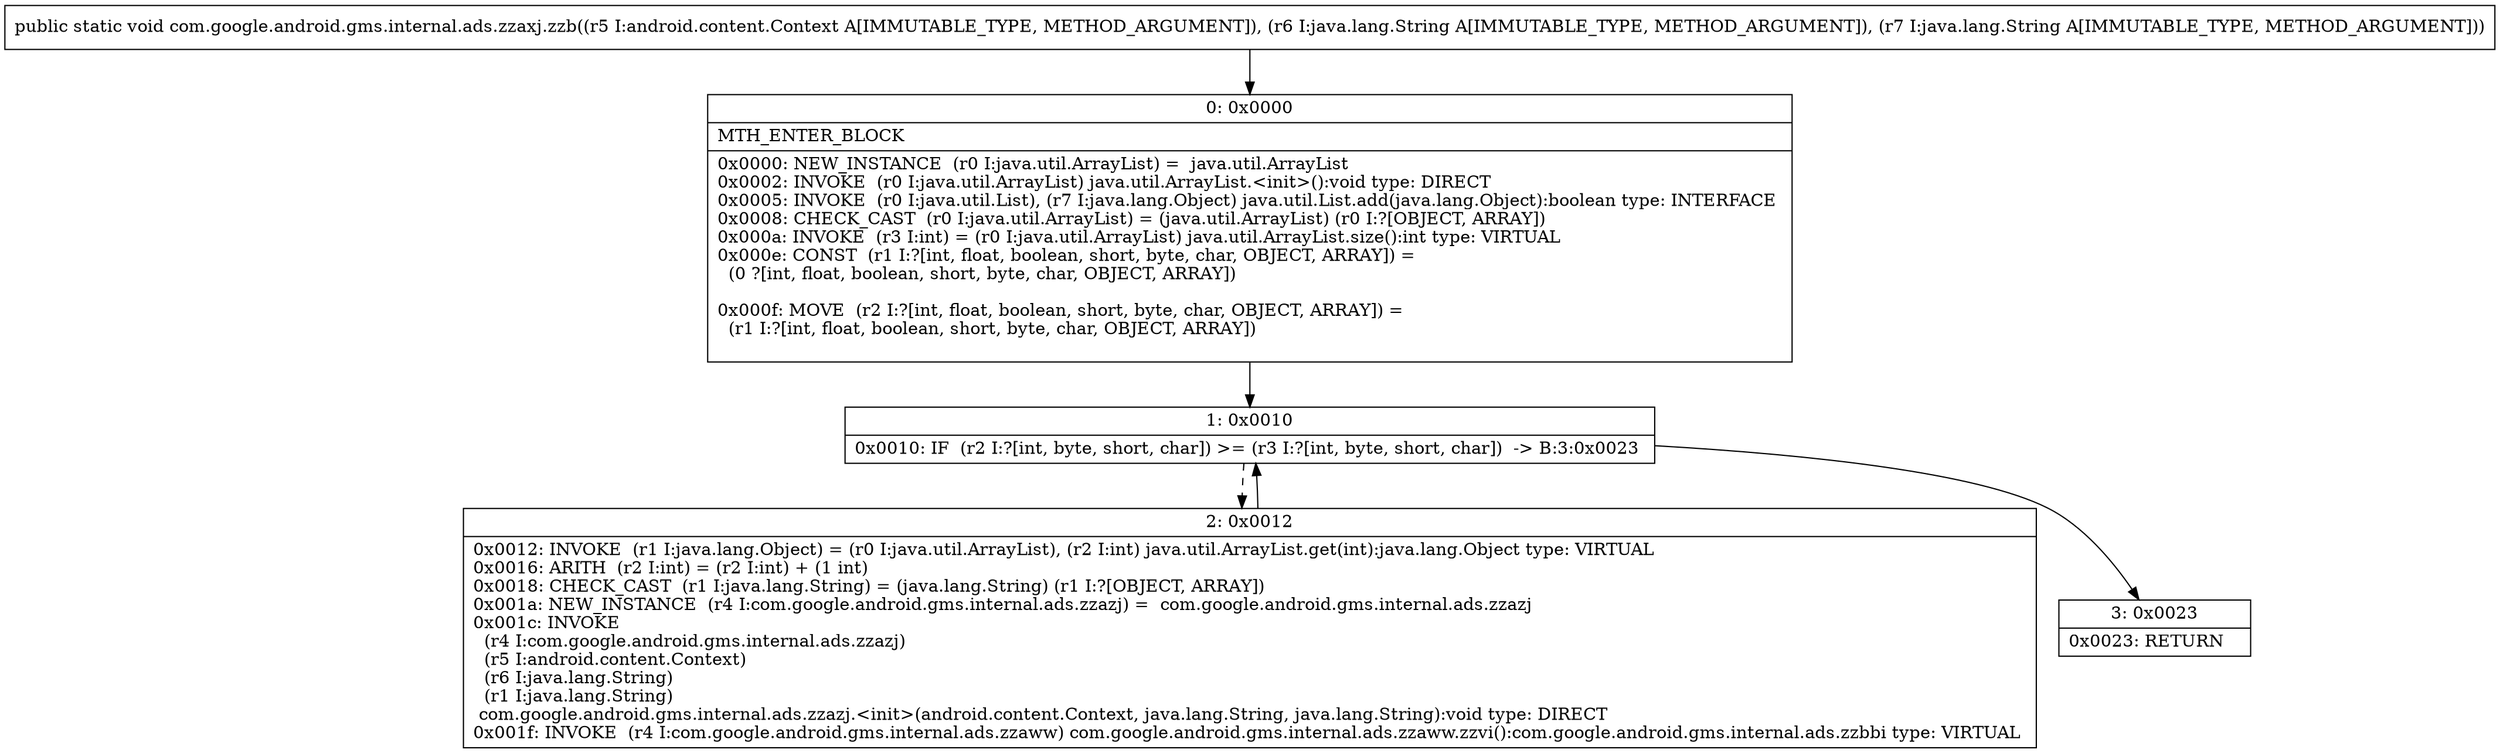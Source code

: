 digraph "CFG forcom.google.android.gms.internal.ads.zzaxj.zzb(Landroid\/content\/Context;Ljava\/lang\/String;Ljava\/lang\/String;)V" {
Node_0 [shape=record,label="{0\:\ 0x0000|MTH_ENTER_BLOCK\l|0x0000: NEW_INSTANCE  (r0 I:java.util.ArrayList) =  java.util.ArrayList \l0x0002: INVOKE  (r0 I:java.util.ArrayList) java.util.ArrayList.\<init\>():void type: DIRECT \l0x0005: INVOKE  (r0 I:java.util.List), (r7 I:java.lang.Object) java.util.List.add(java.lang.Object):boolean type: INTERFACE \l0x0008: CHECK_CAST  (r0 I:java.util.ArrayList) = (java.util.ArrayList) (r0 I:?[OBJECT, ARRAY]) \l0x000a: INVOKE  (r3 I:int) = (r0 I:java.util.ArrayList) java.util.ArrayList.size():int type: VIRTUAL \l0x000e: CONST  (r1 I:?[int, float, boolean, short, byte, char, OBJECT, ARRAY]) = \l  (0 ?[int, float, boolean, short, byte, char, OBJECT, ARRAY])\l \l0x000f: MOVE  (r2 I:?[int, float, boolean, short, byte, char, OBJECT, ARRAY]) = \l  (r1 I:?[int, float, boolean, short, byte, char, OBJECT, ARRAY])\l \l}"];
Node_1 [shape=record,label="{1\:\ 0x0010|0x0010: IF  (r2 I:?[int, byte, short, char]) \>= (r3 I:?[int, byte, short, char])  \-\> B:3:0x0023 \l}"];
Node_2 [shape=record,label="{2\:\ 0x0012|0x0012: INVOKE  (r1 I:java.lang.Object) = (r0 I:java.util.ArrayList), (r2 I:int) java.util.ArrayList.get(int):java.lang.Object type: VIRTUAL \l0x0016: ARITH  (r2 I:int) = (r2 I:int) + (1 int) \l0x0018: CHECK_CAST  (r1 I:java.lang.String) = (java.lang.String) (r1 I:?[OBJECT, ARRAY]) \l0x001a: NEW_INSTANCE  (r4 I:com.google.android.gms.internal.ads.zzazj) =  com.google.android.gms.internal.ads.zzazj \l0x001c: INVOKE  \l  (r4 I:com.google.android.gms.internal.ads.zzazj)\l  (r5 I:android.content.Context)\l  (r6 I:java.lang.String)\l  (r1 I:java.lang.String)\l com.google.android.gms.internal.ads.zzazj.\<init\>(android.content.Context, java.lang.String, java.lang.String):void type: DIRECT \l0x001f: INVOKE  (r4 I:com.google.android.gms.internal.ads.zzaww) com.google.android.gms.internal.ads.zzaww.zzvi():com.google.android.gms.internal.ads.zzbbi type: VIRTUAL \l}"];
Node_3 [shape=record,label="{3\:\ 0x0023|0x0023: RETURN   \l}"];
MethodNode[shape=record,label="{public static void com.google.android.gms.internal.ads.zzaxj.zzb((r5 I:android.content.Context A[IMMUTABLE_TYPE, METHOD_ARGUMENT]), (r6 I:java.lang.String A[IMMUTABLE_TYPE, METHOD_ARGUMENT]), (r7 I:java.lang.String A[IMMUTABLE_TYPE, METHOD_ARGUMENT])) }"];
MethodNode -> Node_0;
Node_0 -> Node_1;
Node_1 -> Node_2[style=dashed];
Node_1 -> Node_3;
Node_2 -> Node_1;
}

